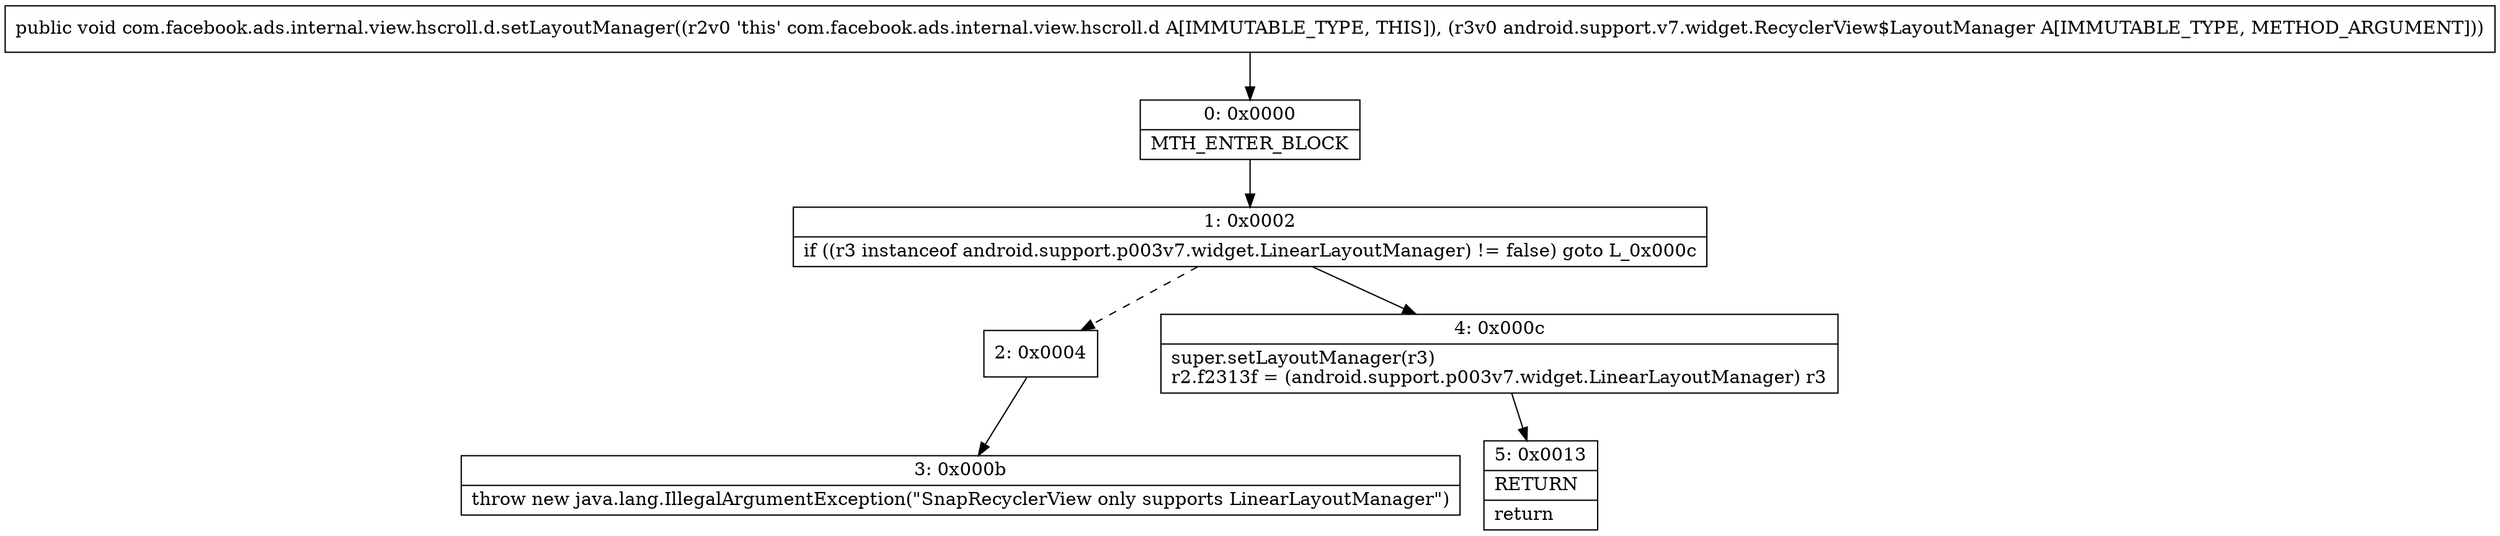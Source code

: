 digraph "CFG forcom.facebook.ads.internal.view.hscroll.d.setLayoutManager(Landroid\/support\/v7\/widget\/RecyclerView$LayoutManager;)V" {
Node_0 [shape=record,label="{0\:\ 0x0000|MTH_ENTER_BLOCK\l}"];
Node_1 [shape=record,label="{1\:\ 0x0002|if ((r3 instanceof android.support.p003v7.widget.LinearLayoutManager) != false) goto L_0x000c\l}"];
Node_2 [shape=record,label="{2\:\ 0x0004}"];
Node_3 [shape=record,label="{3\:\ 0x000b|throw new java.lang.IllegalArgumentException(\"SnapRecyclerView only supports LinearLayoutManager\")\l}"];
Node_4 [shape=record,label="{4\:\ 0x000c|super.setLayoutManager(r3)\lr2.f2313f = (android.support.p003v7.widget.LinearLayoutManager) r3\l}"];
Node_5 [shape=record,label="{5\:\ 0x0013|RETURN\l|return\l}"];
MethodNode[shape=record,label="{public void com.facebook.ads.internal.view.hscroll.d.setLayoutManager((r2v0 'this' com.facebook.ads.internal.view.hscroll.d A[IMMUTABLE_TYPE, THIS]), (r3v0 android.support.v7.widget.RecyclerView$LayoutManager A[IMMUTABLE_TYPE, METHOD_ARGUMENT])) }"];
MethodNode -> Node_0;
Node_0 -> Node_1;
Node_1 -> Node_2[style=dashed];
Node_1 -> Node_4;
Node_2 -> Node_3;
Node_4 -> Node_5;
}

